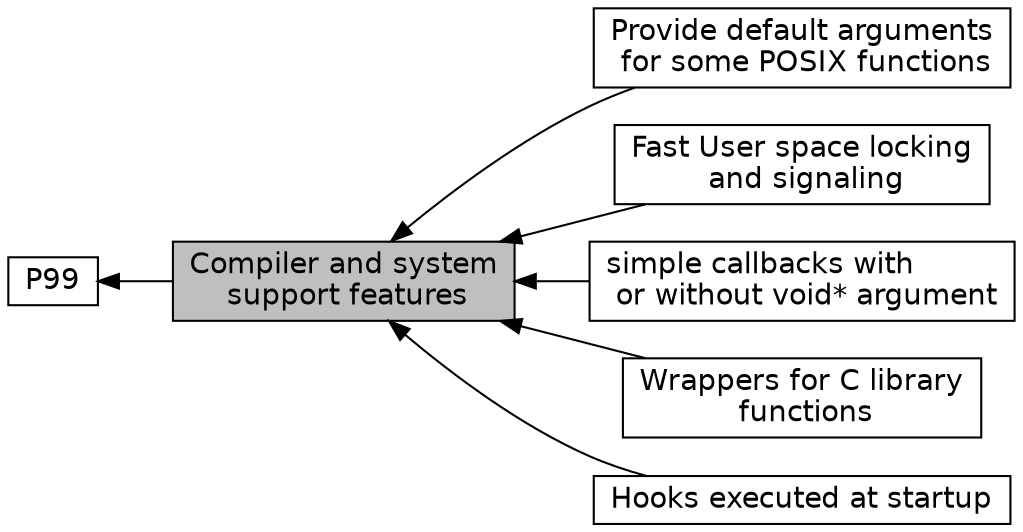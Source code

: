 digraph "Compiler and system support features"
{
  edge [fontname="Helvetica",fontsize="14",labelfontname="Helvetica",labelfontsize="14"];
  node [fontname="Helvetica",fontsize="14",shape=box];
  rankdir=LR;
  Node5 [label="Provide default arguments\l for some POSIX functions",height=0.2,width=0.4,color="black", fillcolor="white", style="filled",URL="$group__posix__default.html",tooltip=" "];
  Node3 [label="Fast User space locking\l and signaling",height=0.2,width=0.4,color="black", fillcolor="white", style="filled",URL="$group__futex.html",tooltip="A simple to use integer valued conditional for user code."];
  Node1 [label="Compiler and system\l support features",height=0.2,width=0.4,color="black", fillcolor="grey75", style="filled", fontcolor="black",tooltip=" "];
  Node6 [label="simple callbacks with\l or without void* argument",height=0.2,width=0.4,color="black", fillcolor="white", style="filled",URL="$group__callbacks.html",tooltip=" "];
  Node2 [label="P99",height=0.2,width=0.4,color="black", fillcolor="white", style="filled",URL="$group__P99.html",tooltip=" "];
  Node4 [label="Wrappers for C library\l functions",height=0.2,width=0.4,color="black", fillcolor="white", style="filled",URL="$group__library__wrappers.html",tooltip="Wrap library functions such that they throw an exception on error."];
  Node7 [label="Hooks executed at startup",height=0.2,width=0.4,color="black", fillcolor="white", style="filled",URL="$group__startup__hooks.html",tooltip=" "];
  Node2->Node1 [shape=plaintext, dir="back", style="solid"];
  Node1->Node3 [shape=plaintext, dir="back", style="solid"];
  Node1->Node4 [shape=plaintext, dir="back", style="solid"];
  Node1->Node5 [shape=plaintext, dir="back", style="solid"];
  Node1->Node6 [shape=plaintext, dir="back", style="solid"];
  Node1->Node7 [shape=plaintext, dir="back", style="solid"];
}
